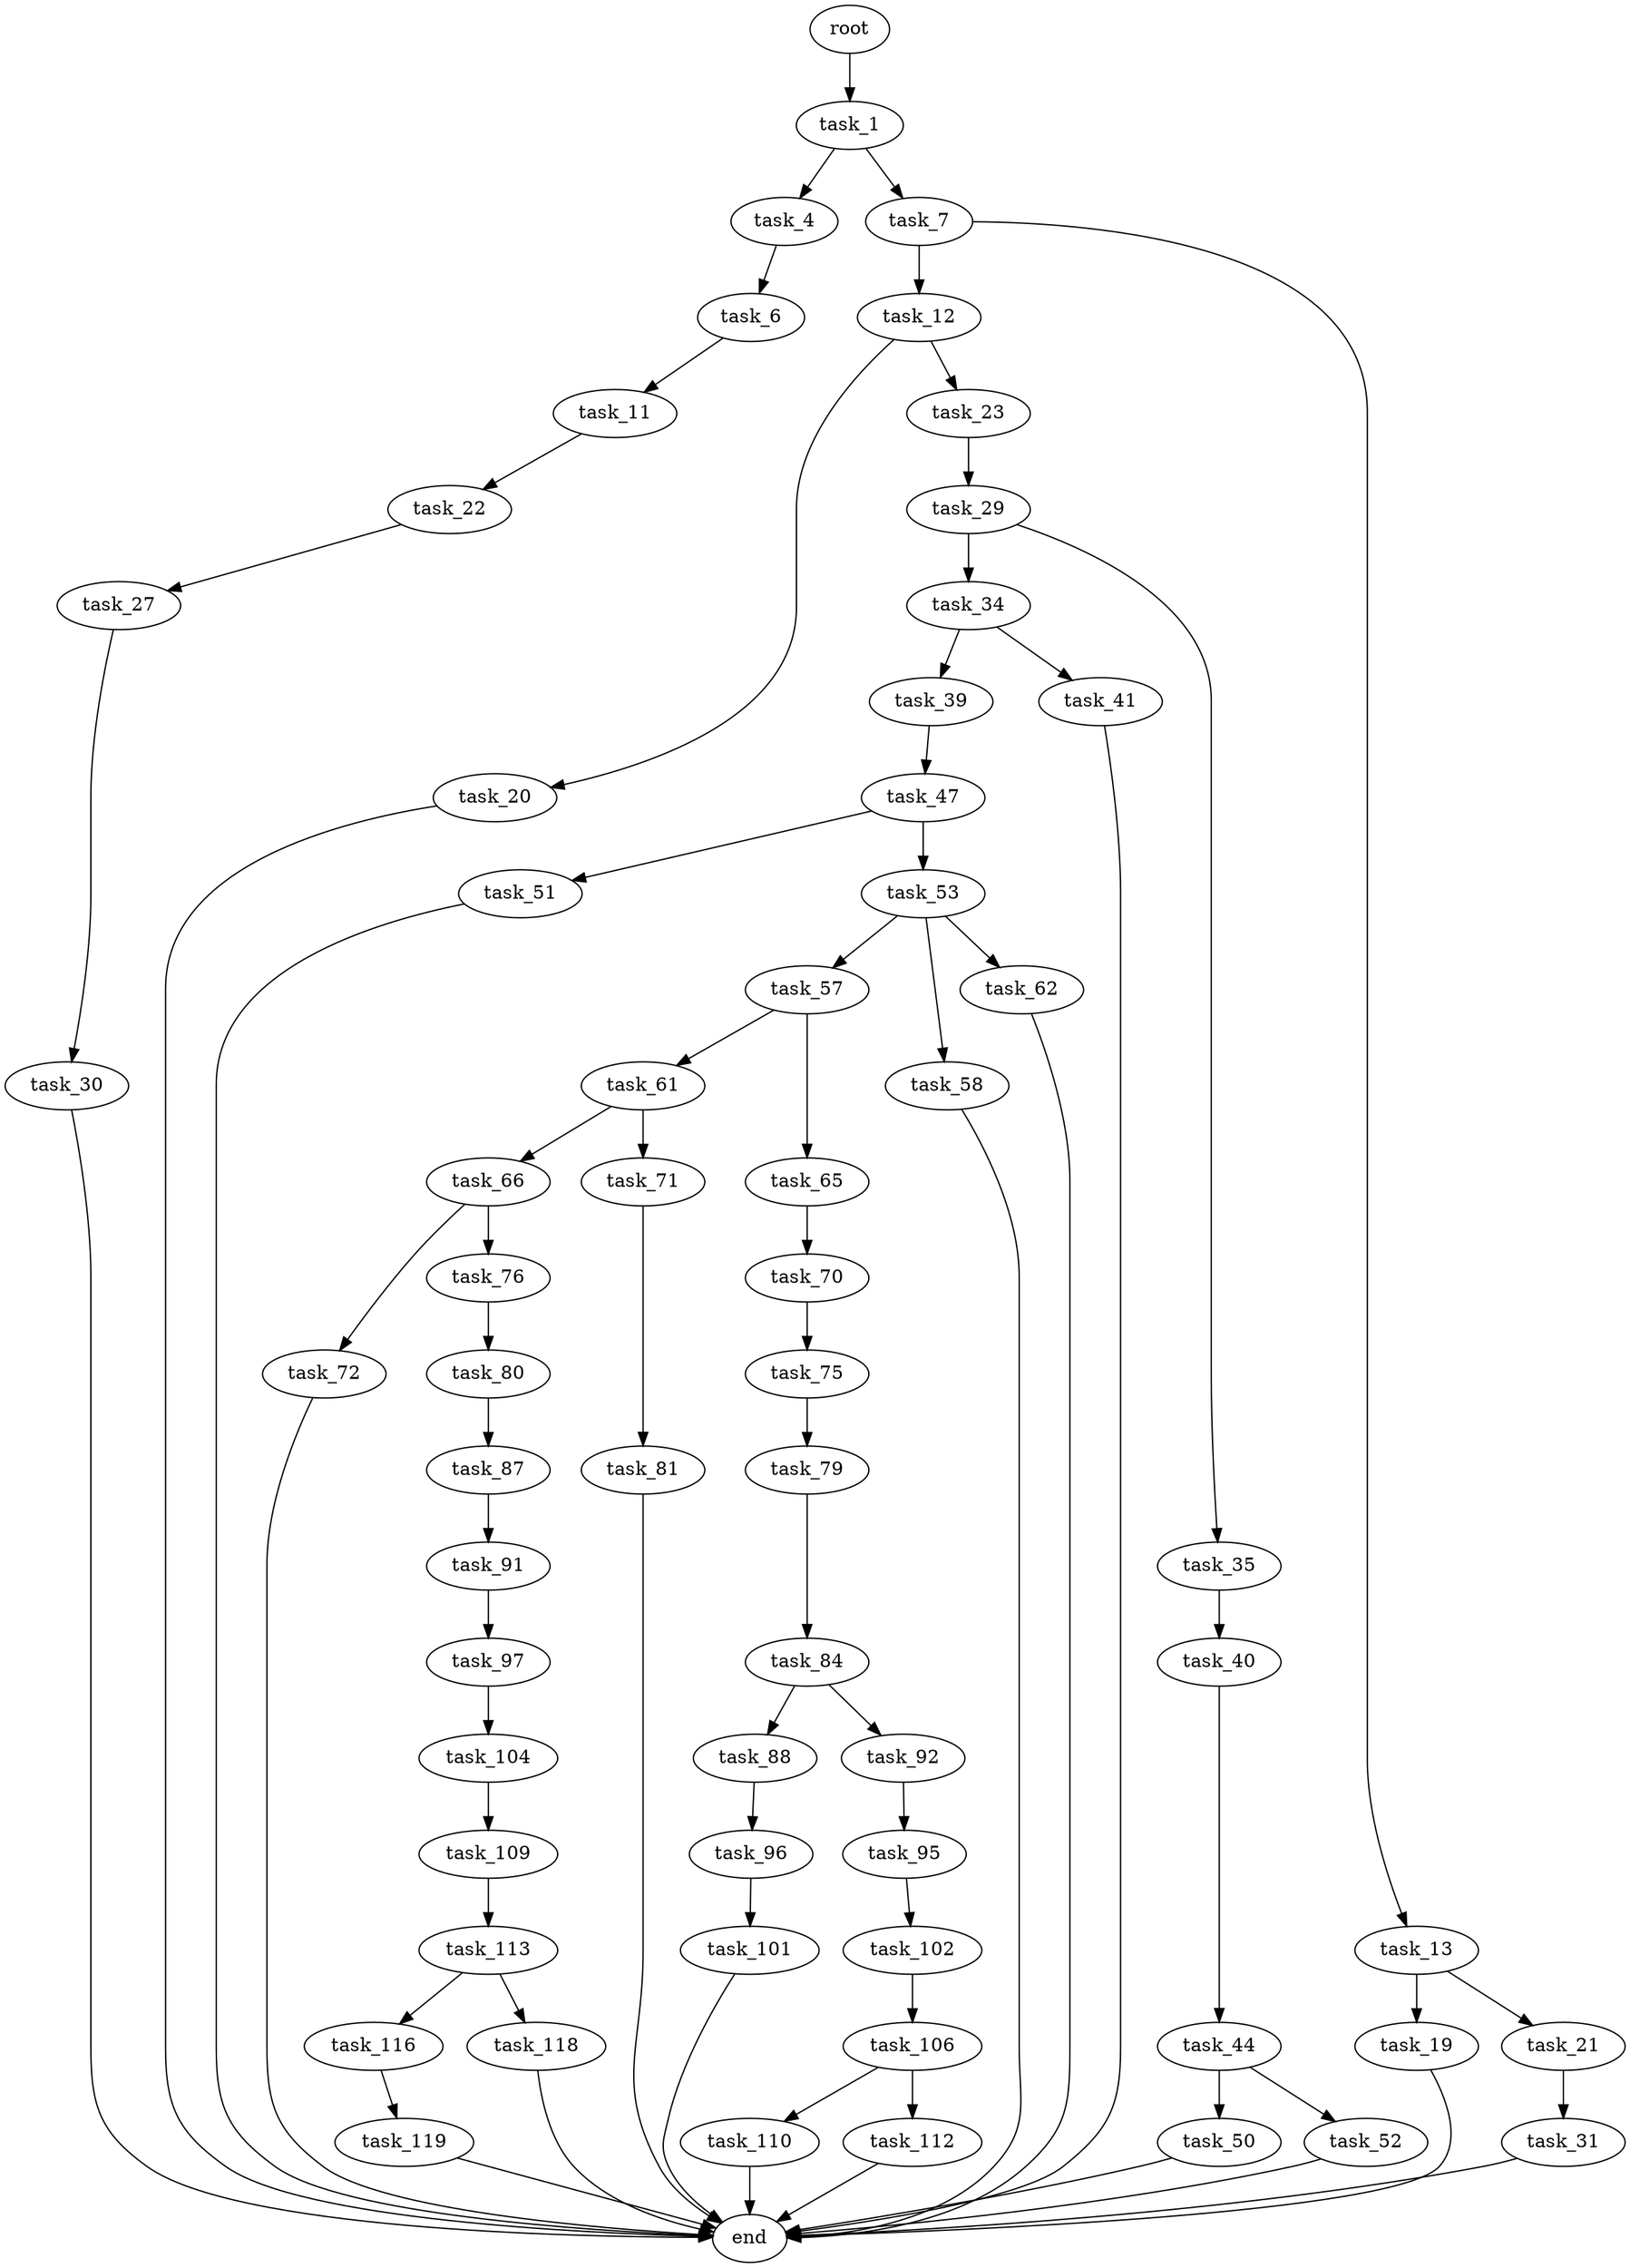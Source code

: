 digraph G {
  root [size="0.000000"];
  task_1 [size="549755813888.000000"];
  task_4 [size="75248268576.000000"];
  task_7 [size="120296737392.000000"];
  task_6 [size="21144629280.000000"];
  task_11 [size="68719476736.000000"];
  task_12 [size="97555924143.000000"];
  task_13 [size="28991029248.000000"];
  task_22 [size="29593807081.000000"];
  task_20 [size="18843942065.000000"];
  task_23 [size="368293445632.000000"];
  task_19 [size="134217728000.000000"];
  task_21 [size="1073741824000.000000"];
  end [size="0.000000"];
  task_31 [size="466134130748.000000"];
  task_27 [size="255823442173.000000"];
  task_29 [size="5338826334.000000"];
  task_30 [size="134217728000.000000"];
  task_34 [size="982536849437.000000"];
  task_35 [size="474306346030.000000"];
  task_39 [size="326455237121.000000"];
  task_41 [size="549755813888.000000"];
  task_40 [size="236214825456.000000"];
  task_47 [size="5868856881.000000"];
  task_44 [size="549755813888.000000"];
  task_50 [size="780482538725.000000"];
  task_52 [size="28991029248.000000"];
  task_51 [size="599722829354.000000"];
  task_53 [size="3159052821.000000"];
  task_57 [size="33962631227.000000"];
  task_58 [size="1885379535.000000"];
  task_62 [size="28991029248.000000"];
  task_61 [size="549755813888.000000"];
  task_65 [size="79510896043.000000"];
  task_66 [size="327957725655.000000"];
  task_71 [size="1904790762.000000"];
  task_70 [size="495005783212.000000"];
  task_72 [size="368293445632.000000"];
  task_76 [size="134217728000.000000"];
  task_75 [size="103375195913.000000"];
  task_81 [size="231928233984.000000"];
  task_79 [size="368293445632.000000"];
  task_80 [size="958561121328.000000"];
  task_84 [size="616614344632.000000"];
  task_87 [size="87062071628.000000"];
  task_88 [size="368293445632.000000"];
  task_92 [size="21580361207.000000"];
  task_91 [size="6830716460.000000"];
  task_96 [size="68719476736.000000"];
  task_97 [size="1063767722682.000000"];
  task_95 [size="8589934592.000000"];
  task_102 [size="549755813888.000000"];
  task_101 [size="68719476736.000000"];
  task_104 [size="12803656847.000000"];
  task_106 [size="134217728000.000000"];
  task_109 [size="68719476736.000000"];
  task_110 [size="231928233984.000000"];
  task_112 [size="39981159146.000000"];
  task_113 [size="6700733584.000000"];
  task_116 [size="880726262884.000000"];
  task_118 [size="430481064197.000000"];
  task_119 [size="292550108266.000000"];

  root -> task_1 [size="1.000000"];
  task_1 -> task_4 [size="536870912.000000"];
  task_1 -> task_7 [size="536870912.000000"];
  task_4 -> task_6 [size="75497472.000000"];
  task_7 -> task_12 [size="536870912.000000"];
  task_7 -> task_13 [size="536870912.000000"];
  task_6 -> task_11 [size="33554432.000000"];
  task_11 -> task_22 [size="134217728.000000"];
  task_12 -> task_20 [size="75497472.000000"];
  task_12 -> task_23 [size="75497472.000000"];
  task_13 -> task_19 [size="75497472.000000"];
  task_13 -> task_21 [size="75497472.000000"];
  task_22 -> task_27 [size="838860800.000000"];
  task_20 -> end [size="1.000000"];
  task_23 -> task_29 [size="411041792.000000"];
  task_19 -> end [size="1.000000"];
  task_21 -> task_31 [size="838860800.000000"];
  task_31 -> end [size="1.000000"];
  task_27 -> task_30 [size="301989888.000000"];
  task_29 -> task_34 [size="411041792.000000"];
  task_29 -> task_35 [size="411041792.000000"];
  task_30 -> end [size="1.000000"];
  task_34 -> task_39 [size="838860800.000000"];
  task_34 -> task_41 [size="838860800.000000"];
  task_35 -> task_40 [size="301989888.000000"];
  task_39 -> task_47 [size="301989888.000000"];
  task_41 -> end [size="1.000000"];
  task_40 -> task_44 [size="679477248.000000"];
  task_47 -> task_51 [size="411041792.000000"];
  task_47 -> task_53 [size="411041792.000000"];
  task_44 -> task_50 [size="536870912.000000"];
  task_44 -> task_52 [size="536870912.000000"];
  task_50 -> end [size="1.000000"];
  task_52 -> end [size="1.000000"];
  task_51 -> end [size="1.000000"];
  task_53 -> task_57 [size="134217728.000000"];
  task_53 -> task_58 [size="134217728.000000"];
  task_53 -> task_62 [size="134217728.000000"];
  task_57 -> task_61 [size="33554432.000000"];
  task_57 -> task_65 [size="33554432.000000"];
  task_58 -> end [size="1.000000"];
  task_62 -> end [size="1.000000"];
  task_61 -> task_66 [size="536870912.000000"];
  task_61 -> task_71 [size="536870912.000000"];
  task_65 -> task_70 [size="209715200.000000"];
  task_66 -> task_72 [size="209715200.000000"];
  task_66 -> task_76 [size="209715200.000000"];
  task_71 -> task_81 [size="33554432.000000"];
  task_70 -> task_75 [size="679477248.000000"];
  task_72 -> end [size="1.000000"];
  task_76 -> task_80 [size="209715200.000000"];
  task_75 -> task_79 [size="75497472.000000"];
  task_81 -> end [size="1.000000"];
  task_79 -> task_84 [size="411041792.000000"];
  task_80 -> task_87 [size="838860800.000000"];
  task_84 -> task_88 [size="536870912.000000"];
  task_84 -> task_92 [size="536870912.000000"];
  task_87 -> task_91 [size="75497472.000000"];
  task_88 -> task_96 [size="411041792.000000"];
  task_92 -> task_95 [size="411041792.000000"];
  task_91 -> task_97 [size="134217728.000000"];
  task_96 -> task_101 [size="134217728.000000"];
  task_97 -> task_104 [size="679477248.000000"];
  task_95 -> task_102 [size="33554432.000000"];
  task_102 -> task_106 [size="536870912.000000"];
  task_101 -> end [size="1.000000"];
  task_104 -> task_109 [size="838860800.000000"];
  task_106 -> task_110 [size="209715200.000000"];
  task_106 -> task_112 [size="209715200.000000"];
  task_109 -> task_113 [size="134217728.000000"];
  task_110 -> end [size="1.000000"];
  task_112 -> end [size="1.000000"];
  task_113 -> task_116 [size="209715200.000000"];
  task_113 -> task_118 [size="209715200.000000"];
  task_116 -> task_119 [size="536870912.000000"];
  task_118 -> end [size="1.000000"];
  task_119 -> end [size="1.000000"];
}
